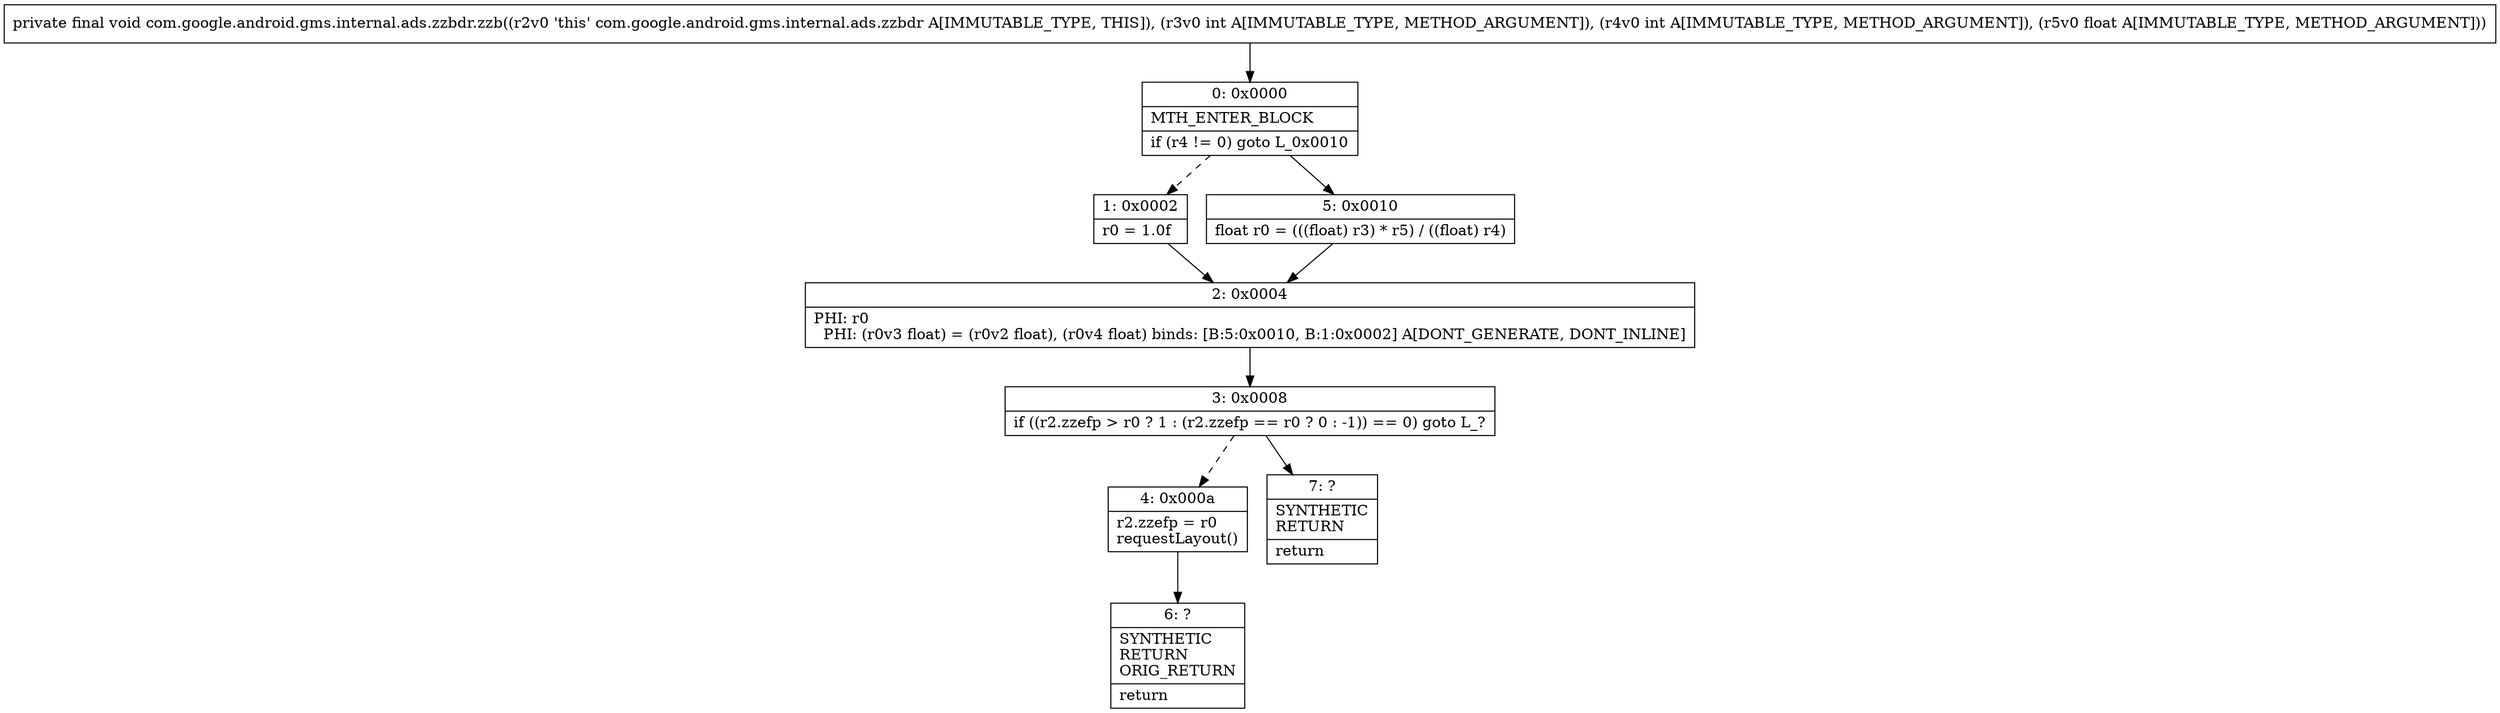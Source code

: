 digraph "CFG forcom.google.android.gms.internal.ads.zzbdr.zzb(IIF)V" {
Node_0 [shape=record,label="{0\:\ 0x0000|MTH_ENTER_BLOCK\l|if (r4 != 0) goto L_0x0010\l}"];
Node_1 [shape=record,label="{1\:\ 0x0002|r0 = 1.0f\l}"];
Node_2 [shape=record,label="{2\:\ 0x0004|PHI: r0 \l  PHI: (r0v3 float) = (r0v2 float), (r0v4 float) binds: [B:5:0x0010, B:1:0x0002] A[DONT_GENERATE, DONT_INLINE]\l}"];
Node_3 [shape=record,label="{3\:\ 0x0008|if ((r2.zzefp \> r0 ? 1 : (r2.zzefp == r0 ? 0 : \-1)) == 0) goto L_?\l}"];
Node_4 [shape=record,label="{4\:\ 0x000a|r2.zzefp = r0\lrequestLayout()\l}"];
Node_5 [shape=record,label="{5\:\ 0x0010|float r0 = (((float) r3) * r5) \/ ((float) r4)\l}"];
Node_6 [shape=record,label="{6\:\ ?|SYNTHETIC\lRETURN\lORIG_RETURN\l|return\l}"];
Node_7 [shape=record,label="{7\:\ ?|SYNTHETIC\lRETURN\l|return\l}"];
MethodNode[shape=record,label="{private final void com.google.android.gms.internal.ads.zzbdr.zzb((r2v0 'this' com.google.android.gms.internal.ads.zzbdr A[IMMUTABLE_TYPE, THIS]), (r3v0 int A[IMMUTABLE_TYPE, METHOD_ARGUMENT]), (r4v0 int A[IMMUTABLE_TYPE, METHOD_ARGUMENT]), (r5v0 float A[IMMUTABLE_TYPE, METHOD_ARGUMENT])) }"];
MethodNode -> Node_0;
Node_0 -> Node_1[style=dashed];
Node_0 -> Node_5;
Node_1 -> Node_2;
Node_2 -> Node_3;
Node_3 -> Node_4[style=dashed];
Node_3 -> Node_7;
Node_4 -> Node_6;
Node_5 -> Node_2;
}

